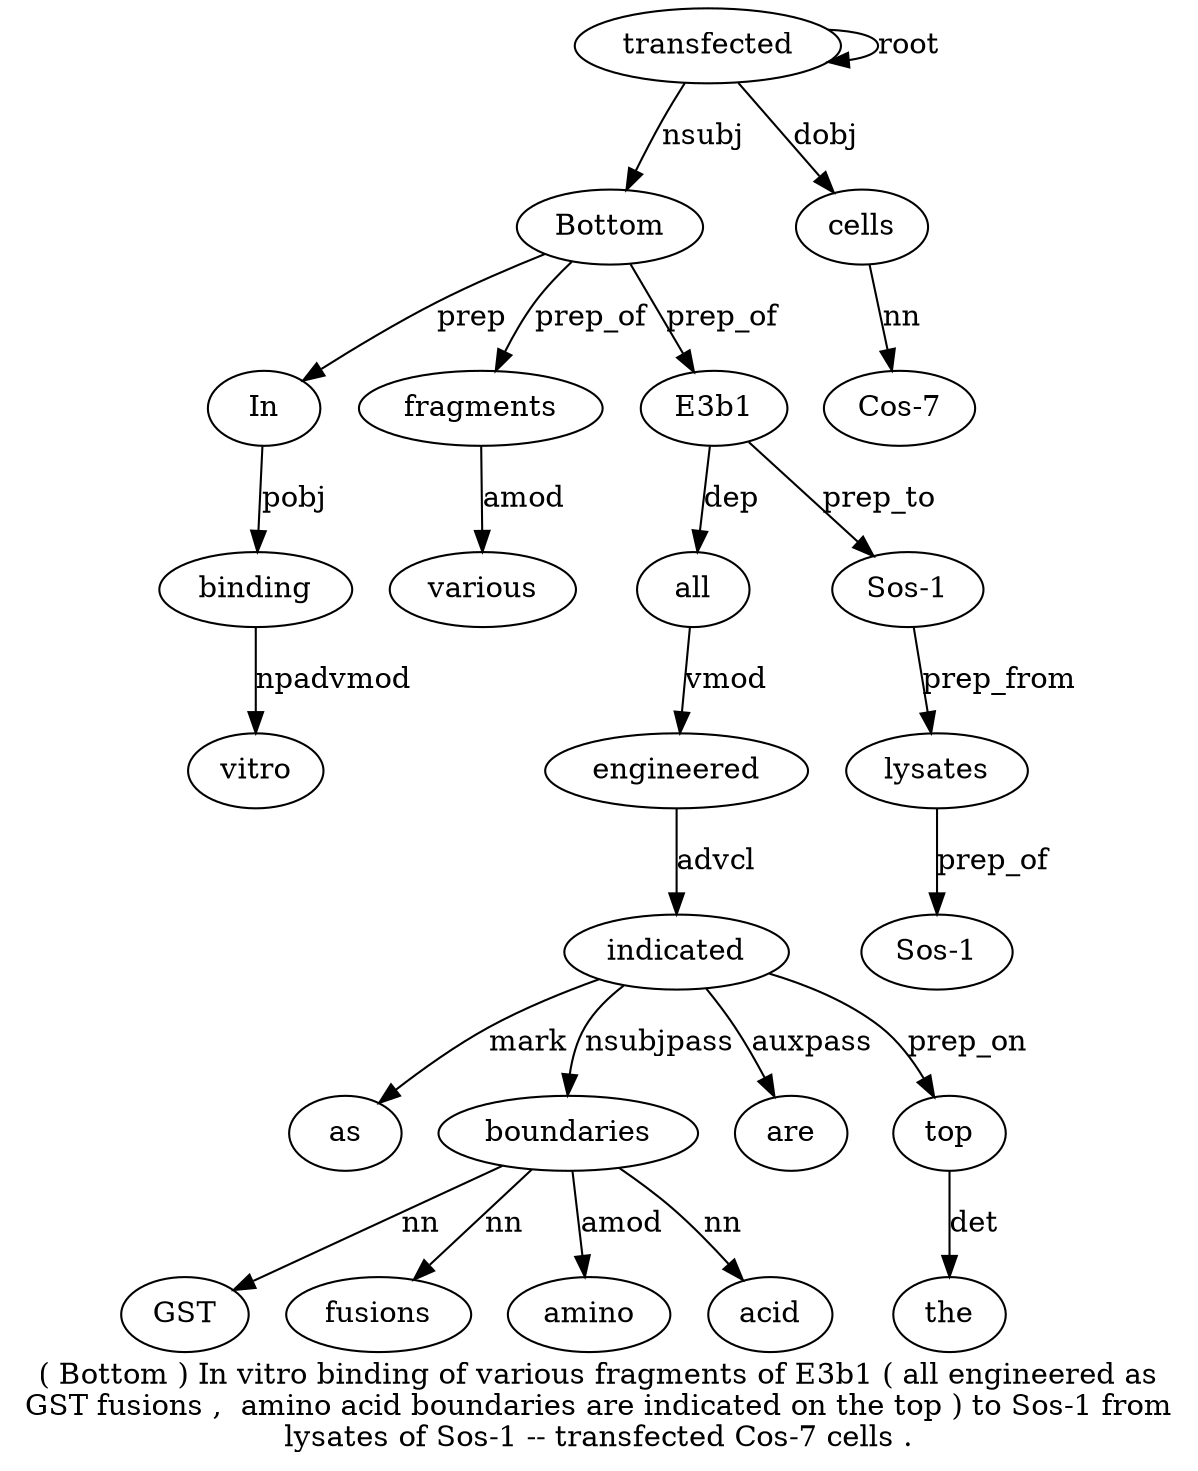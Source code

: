 digraph "( Bottom ) In vitro binding of various fragments of E3b1 ( all engineered as GST fusions ,  amino acid boundaries are indicated on the top ) to Sos-1 from lysates of Sos-1 -- transfected Cos-7 cells ." {
label="( Bottom ) In vitro binding of various fragments of E3b1 ( all engineered as
GST fusions ,  amino acid boundaries are indicated on the top ) to Sos-1 from
lysates of Sos-1 -- transfected Cos-7 cells .";
transfected35 [style=filled, fillcolor=white, label=transfected];
Bottom2 [style=filled, fillcolor=white, label=Bottom];
transfected35 -> Bottom2  [label=nsubj];
In4 [style=filled, fillcolor=white, label=In];
Bottom2 -> In4  [label=prep];
binding6 [style=filled, fillcolor=white, label=binding];
vitro5 [style=filled, fillcolor=white, label=vitro];
binding6 -> vitro5  [label=npadvmod];
In4 -> binding6  [label=pobj];
fragments9 [style=filled, fillcolor=white, label=fragments];
various8 [style=filled, fillcolor=white, label=various];
fragments9 -> various8  [label=amod];
Bottom2 -> fragments9  [label=prep_of];
E3b1 [style=filled, fillcolor=white, label=E3b1];
Bottom2 -> E3b1  [label=prep_of];
all13 [style=filled, fillcolor=white, label=all];
E3b1 -> all13  [label=dep];
engineered14 [style=filled, fillcolor=white, label=engineered];
all13 -> engineered14  [label=vmod];
indicated23 [style=filled, fillcolor=white, label=indicated];
as15 [style=filled, fillcolor=white, label=as];
indicated23 -> as15  [label=mark];
boundaries21 [style=filled, fillcolor=white, label=boundaries];
GST16 [style=filled, fillcolor=white, label=GST];
boundaries21 -> GST16  [label=nn];
fusions17 [style=filled, fillcolor=white, label=fusions];
boundaries21 -> fusions17  [label=nn];
amino19 [style=filled, fillcolor=white, label=amino];
boundaries21 -> amino19  [label=amod];
acid20 [style=filled, fillcolor=white, label=acid];
boundaries21 -> acid20  [label=nn];
indicated23 -> boundaries21  [label=nsubjpass];
are22 [style=filled, fillcolor=white, label=are];
indicated23 -> are22  [label=auxpass];
engineered14 -> indicated23  [label=advcl];
top26 [style=filled, fillcolor=white, label=top];
the25 [style=filled, fillcolor=white, label=the];
top26 -> the25  [label=det];
indicated23 -> top26  [label=prep_on];
"Sos-129" [style=filled, fillcolor=white, label="Sos-1"];
E3b1 -> "Sos-129"  [label=prep_to];
lysates31 [style=filled, fillcolor=white, label=lysates];
"Sos-129" -> lysates31  [label=prep_from];
"Sos-133" [style=filled, fillcolor=white, label="Sos-1"];
lysates31 -> "Sos-133"  [label=prep_of];
transfected35 -> transfected35  [label=root];
cells37 [style=filled, fillcolor=white, label=cells];
"Cos-736" [style=filled, fillcolor=white, label="Cos-7"];
cells37 -> "Cos-736"  [label=nn];
transfected35 -> cells37  [label=dobj];
}
